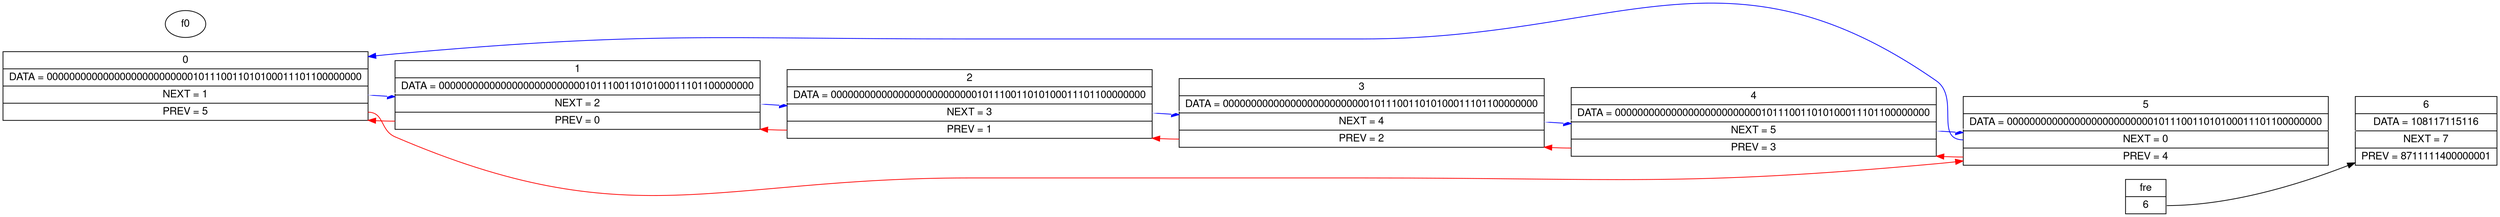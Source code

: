 digraph g {
fontname="Helvetica,Arial,sans-serif"node [fontname="Helvetica,Arial,sans-serif"]
graph [
rankdir = "LR"
];
node [
fontisze = "16"
shape = "ellipse"
];
"node0" [
label = "<f0> 0 |<f1> DATA = 00000000000000000000000000101110011010100011101100000000|<f2> NEXT = 1|<f3>PREV = 5"
shape = "record"
];
"node1" [
label = "<f0> 1 |<f1> DATA = 00000000000000000000000000101110011010100011101100000000|<f2> NEXT = 2|<f3>PREV = 0"
shape = "record"
];
"node2" [
label = "<f0> 2 |<f1> DATA = 00000000000000000000000000101110011010100011101100000000|<f2> NEXT = 3|<f3>PREV = 1"
shape = "record"
];
"node3" [
label = "<f0> 3 |<f1> DATA = 00000000000000000000000000101110011010100011101100000000|<f2> NEXT = 4|<f3>PREV = 2"
shape = "record"
];
"node4" [
label = "<f0> 4 |<f1> DATA = 00000000000000000000000000101110011010100011101100000000|<f2> NEXT = 5|<f3>PREV = 3"
shape = "record"
];
"node5" [
label = "<f0> 5 |<f1> DATA = 00000000000000000000000000101110011010100011101100000000|<f2> NEXT = 0|<f3>PREV = 4"
shape = "record"
];
"node6" [
label = "<f0> 6 |<f1> DATA = 108117115116|<f2> NEXT = 7|<f3>PREV = 8711111400000001"
shape = "record"
];
"free" [
label = "<f0> fre|<f1> 6"
shape = "record"
];
"node0":f2 -> "node1"[color="blue"];
"node0":f3 -> "node5"[color="red"];
"node0"-> "node1" [weight=69, color=white]"node1":f2 -> "node2"[color="blue"];
"node1":f3 -> "node0"[color="red"];
"node1"-> "node2" [weight=69, color=white]"node2":f2 -> "node3"[color="blue"];
"node2":f3 -> "node1"[color="red"];
"node2"-> "node3" [weight=69, color=white]"node3":f2 -> "node4"[color="blue"];
"node3":f3 -> "node2"[color="red"];
"node3"-> "node4" [weight=69, color=white]"node4":f2 -> "node5"[color="blue"];
"node4":f3 -> "node3"[color="red"];
"node4"-> "node5" [weight=69, color=white]"node5":f2 -> "node0"[color="blue"];
"node5":f3 -> "node4"[color="red"];
"node5"-> "node6" [weight=69, color=white]"free":f1 -> "node6"f0;
}
